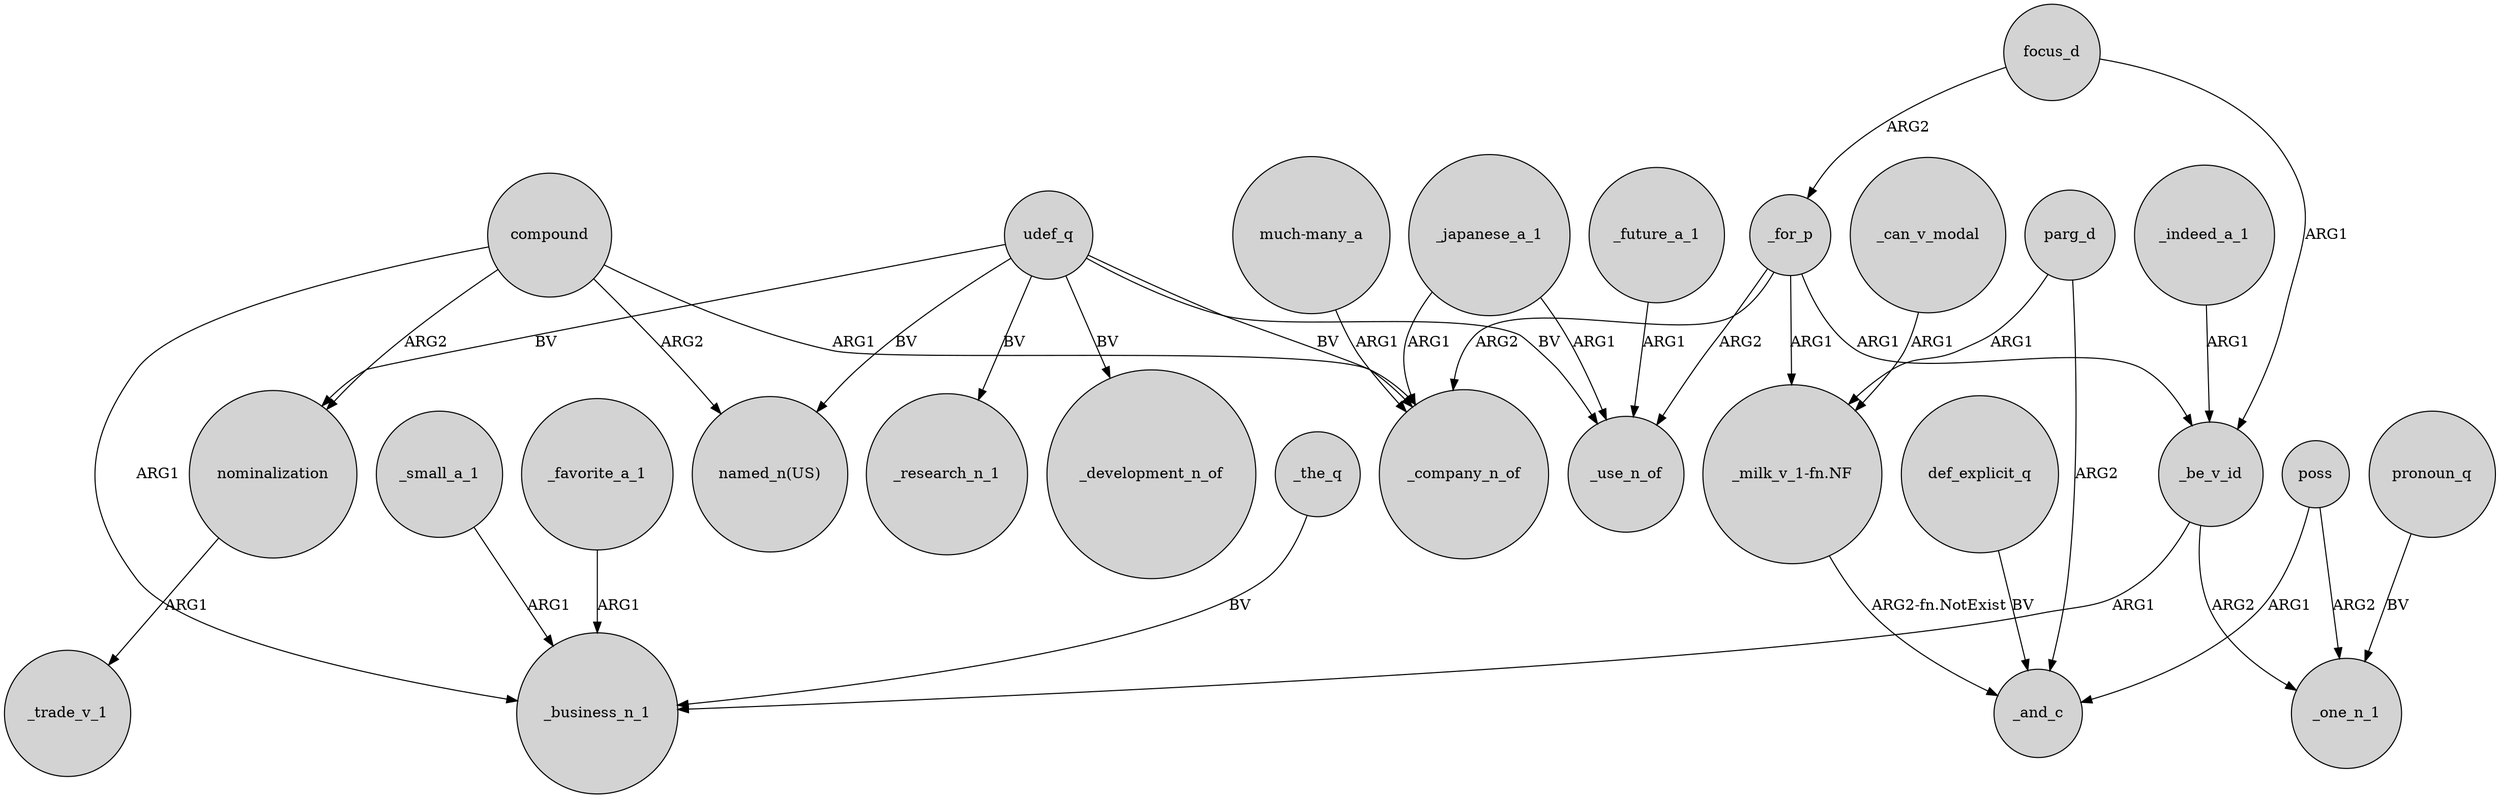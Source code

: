 digraph {
	node [shape=circle style=filled]
	_the_q -> _business_n_1 [label=BV]
	_favorite_a_1 -> _business_n_1 [label=ARG1]
	udef_q -> "named_n(US)" [label=BV]
	poss -> _and_c [label=ARG1]
	def_explicit_q -> _and_c [label=BV]
	_indeed_a_1 -> _be_v_id [label=ARG1]
	_can_v_modal -> "_milk_v_1-fn.NF" [label=ARG1]
	udef_q -> _use_n_of [label=BV]
	_be_v_id -> _business_n_1 [label=ARG1]
	udef_q -> _research_n_1 [label=BV]
	_for_p -> "_milk_v_1-fn.NF" [label=ARG1]
	compound -> nominalization [label=ARG2]
	_japanese_a_1 -> _use_n_of [label=ARG1]
	nominalization -> _trade_v_1 [label=ARG1]
	compound -> "named_n(US)" [label=ARG2]
	focus_d -> _for_p [label=ARG2]
	parg_d -> "_milk_v_1-fn.NF" [label=ARG1]
	parg_d -> _and_c [label=ARG2]
	compound -> _company_n_of [label=ARG1]
	_be_v_id -> _one_n_1 [label=ARG2]
	"much-many_a" -> _company_n_of [label=ARG1]
	_japanese_a_1 -> _company_n_of [label=ARG1]
	poss -> _one_n_1 [label=ARG2]
	_for_p -> _be_v_id [label=ARG1]
	focus_d -> _be_v_id [label=ARG1]
	_for_p -> _company_n_of [label=ARG2]
	compound -> _business_n_1 [label=ARG1]
	_future_a_1 -> _use_n_of [label=ARG1]
	_small_a_1 -> _business_n_1 [label=ARG1]
	udef_q -> nominalization [label=BV]
	pronoun_q -> _one_n_1 [label=BV]
	udef_q -> _development_n_of [label=BV]
	udef_q -> _company_n_of [label=BV]
	_for_p -> _use_n_of [label=ARG2]
	"_milk_v_1-fn.NF" -> _and_c [label="ARG2-fn.NotExist"]
}
